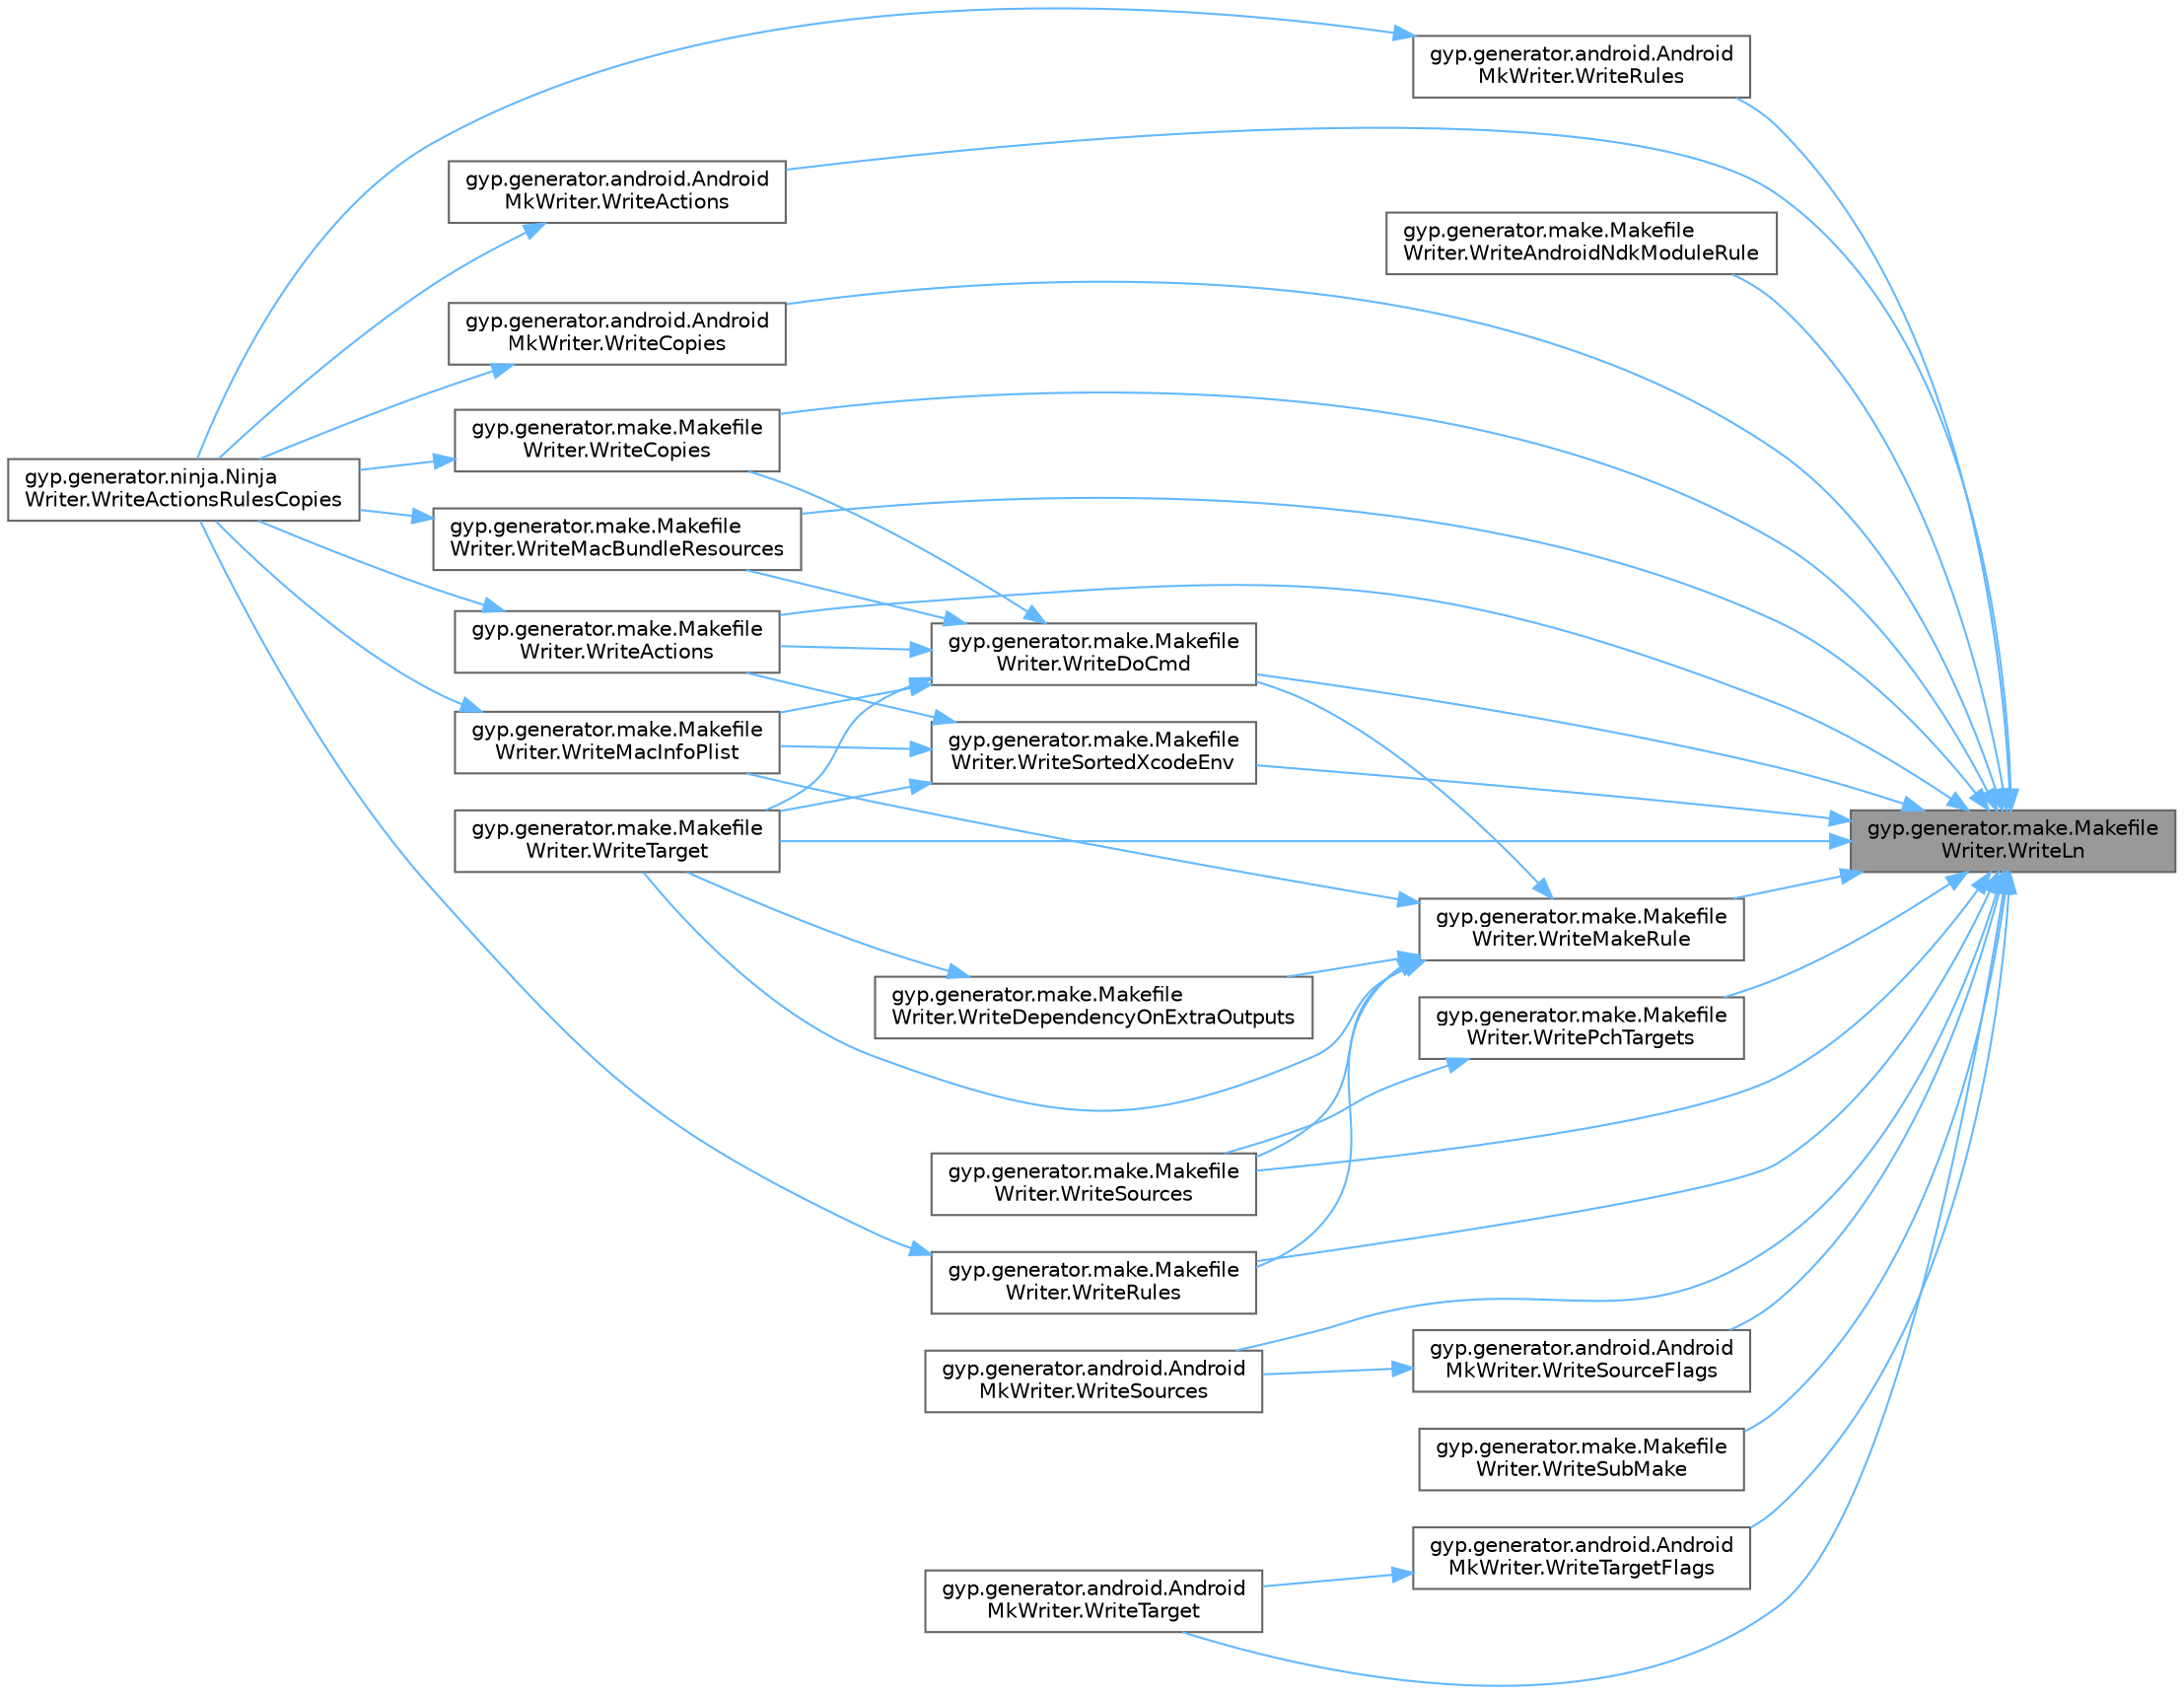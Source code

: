digraph "gyp.generator.make.MakefileWriter.WriteLn"
{
 // LATEX_PDF_SIZE
  bgcolor="transparent";
  edge [fontname=Helvetica,fontsize=10,labelfontname=Helvetica,labelfontsize=10];
  node [fontname=Helvetica,fontsize=10,shape=box,height=0.2,width=0.4];
  rankdir="RL";
  Node1 [id="Node000001",label="gyp.generator.make.Makefile\lWriter.WriteLn",height=0.2,width=0.4,color="gray40", fillcolor="grey60", style="filled", fontcolor="black",tooltip=" "];
  Node1 -> Node2 [id="edge46_Node000001_Node000002",dir="back",color="steelblue1",style="solid",tooltip=" "];
  Node2 [id="Node000002",label="gyp.generator.android.Android\lMkWriter.WriteActions",height=0.2,width=0.4,color="grey40", fillcolor="white", style="filled",URL="$classgyp_1_1generator_1_1android_1_1_android_mk_writer.html#a997c6f57693e9d1254987c885fe4a06a",tooltip=" "];
  Node2 -> Node3 [id="edge47_Node000002_Node000003",dir="back",color="steelblue1",style="solid",tooltip=" "];
  Node3 [id="Node000003",label="gyp.generator.ninja.Ninja\lWriter.WriteActionsRulesCopies",height=0.2,width=0.4,color="grey40", fillcolor="white", style="filled",URL="$classgyp_1_1generator_1_1ninja_1_1_ninja_writer.html#a08fe4faba472a5933b5459cf99bee1dd",tooltip=" "];
  Node1 -> Node4 [id="edge48_Node000001_Node000004",dir="back",color="steelblue1",style="solid",tooltip=" "];
  Node4 [id="Node000004",label="gyp.generator.make.Makefile\lWriter.WriteActions",height=0.2,width=0.4,color="grey40", fillcolor="white", style="filled",URL="$classgyp_1_1generator_1_1make_1_1_makefile_writer.html#a87f45e4da15f7f2d31024a0650b02792",tooltip=" "];
  Node4 -> Node3 [id="edge49_Node000004_Node000003",dir="back",color="steelblue1",style="solid",tooltip=" "];
  Node1 -> Node5 [id="edge50_Node000001_Node000005",dir="back",color="steelblue1",style="solid",tooltip=" "];
  Node5 [id="Node000005",label="gyp.generator.make.Makefile\lWriter.WriteAndroidNdkModuleRule",height=0.2,width=0.4,color="grey40", fillcolor="white", style="filled",URL="$classgyp_1_1generator_1_1make_1_1_makefile_writer.html#a4d2ca59b47d3272f16ff8871f52cf020",tooltip=" "];
  Node1 -> Node6 [id="edge51_Node000001_Node000006",dir="back",color="steelblue1",style="solid",tooltip=" "];
  Node6 [id="Node000006",label="gyp.generator.android.Android\lMkWriter.WriteCopies",height=0.2,width=0.4,color="grey40", fillcolor="white", style="filled",URL="$classgyp_1_1generator_1_1android_1_1_android_mk_writer.html#a620445f975ae8b4f85b42c73fdb18d91",tooltip=" "];
  Node6 -> Node3 [id="edge52_Node000006_Node000003",dir="back",color="steelblue1",style="solid",tooltip=" "];
  Node1 -> Node7 [id="edge53_Node000001_Node000007",dir="back",color="steelblue1",style="solid",tooltip=" "];
  Node7 [id="Node000007",label="gyp.generator.make.Makefile\lWriter.WriteCopies",height=0.2,width=0.4,color="grey40", fillcolor="white", style="filled",URL="$classgyp_1_1generator_1_1make_1_1_makefile_writer.html#af034d9db2c14c0b6cf2d45e724c82b55",tooltip=" "];
  Node7 -> Node3 [id="edge54_Node000007_Node000003",dir="back",color="steelblue1",style="solid",tooltip=" "];
  Node1 -> Node8 [id="edge55_Node000001_Node000008",dir="back",color="steelblue1",style="solid",tooltip=" "];
  Node8 [id="Node000008",label="gyp.generator.make.Makefile\lWriter.WriteDoCmd",height=0.2,width=0.4,color="grey40", fillcolor="white", style="filled",URL="$classgyp_1_1generator_1_1make_1_1_makefile_writer.html#a5ef8042b21d9a775334ba75f18342af4",tooltip=" "];
  Node8 -> Node4 [id="edge56_Node000008_Node000004",dir="back",color="steelblue1",style="solid",tooltip=" "];
  Node8 -> Node7 [id="edge57_Node000008_Node000007",dir="back",color="steelblue1",style="solid",tooltip=" "];
  Node8 -> Node9 [id="edge58_Node000008_Node000009",dir="back",color="steelblue1",style="solid",tooltip=" "];
  Node9 [id="Node000009",label="gyp.generator.make.Makefile\lWriter.WriteMacBundleResources",height=0.2,width=0.4,color="grey40", fillcolor="white", style="filled",URL="$classgyp_1_1generator_1_1make_1_1_makefile_writer.html#a0a42bd4fb4f5e0368deefab9fbd6af0c",tooltip=" "];
  Node9 -> Node3 [id="edge59_Node000009_Node000003",dir="back",color="steelblue1",style="solid",tooltip=" "];
  Node8 -> Node10 [id="edge60_Node000008_Node000010",dir="back",color="steelblue1",style="solid",tooltip=" "];
  Node10 [id="Node000010",label="gyp.generator.make.Makefile\lWriter.WriteMacInfoPlist",height=0.2,width=0.4,color="grey40", fillcolor="white", style="filled",URL="$classgyp_1_1generator_1_1make_1_1_makefile_writer.html#ad8c5e797b53aebe7208aeb7e49f54608",tooltip=" "];
  Node10 -> Node3 [id="edge61_Node000010_Node000003",dir="back",color="steelblue1",style="solid",tooltip=" "];
  Node8 -> Node11 [id="edge62_Node000008_Node000011",dir="back",color="steelblue1",style="solid",tooltip=" "];
  Node11 [id="Node000011",label="gyp.generator.make.Makefile\lWriter.WriteTarget",height=0.2,width=0.4,color="grey40", fillcolor="white", style="filled",URL="$classgyp_1_1generator_1_1make_1_1_makefile_writer.html#a60c0e10d8c914d38a9efe5099255cb3f",tooltip=" "];
  Node1 -> Node9 [id="edge63_Node000001_Node000009",dir="back",color="steelblue1",style="solid",tooltip=" "];
  Node1 -> Node12 [id="edge64_Node000001_Node000012",dir="back",color="steelblue1",style="solid",tooltip=" "];
  Node12 [id="Node000012",label="gyp.generator.make.Makefile\lWriter.WriteMakeRule",height=0.2,width=0.4,color="grey40", fillcolor="white", style="filled",URL="$classgyp_1_1generator_1_1make_1_1_makefile_writer.html#a8ba5ca23b361a619efb7e7061fac11f3",tooltip=" "];
  Node12 -> Node13 [id="edge65_Node000012_Node000013",dir="back",color="steelblue1",style="solid",tooltip=" "];
  Node13 [id="Node000013",label="gyp.generator.make.Makefile\lWriter.WriteDependencyOnExtraOutputs",height=0.2,width=0.4,color="grey40", fillcolor="white", style="filled",URL="$classgyp_1_1generator_1_1make_1_1_makefile_writer.html#a482384ee1adbb4fc671a4a3994ce3da4",tooltip=" "];
  Node13 -> Node11 [id="edge66_Node000013_Node000011",dir="back",color="steelblue1",style="solid",tooltip=" "];
  Node12 -> Node8 [id="edge67_Node000012_Node000008",dir="back",color="steelblue1",style="solid",tooltip=" "];
  Node12 -> Node10 [id="edge68_Node000012_Node000010",dir="back",color="steelblue1",style="solid",tooltip=" "];
  Node12 -> Node14 [id="edge69_Node000012_Node000014",dir="back",color="steelblue1",style="solid",tooltip=" "];
  Node14 [id="Node000014",label="gyp.generator.make.Makefile\lWriter.WriteRules",height=0.2,width=0.4,color="grey40", fillcolor="white", style="filled",URL="$classgyp_1_1generator_1_1make_1_1_makefile_writer.html#ae651401a37dc9cf675f8d333a1550bf4",tooltip=" "];
  Node14 -> Node3 [id="edge70_Node000014_Node000003",dir="back",color="steelblue1",style="solid",tooltip=" "];
  Node12 -> Node15 [id="edge71_Node000012_Node000015",dir="back",color="steelblue1",style="solid",tooltip=" "];
  Node15 [id="Node000015",label="gyp.generator.make.Makefile\lWriter.WriteSources",height=0.2,width=0.4,color="grey40", fillcolor="white", style="filled",URL="$classgyp_1_1generator_1_1make_1_1_makefile_writer.html#af58e3c8cd865f4293c9468f1f2f09343",tooltip=" "];
  Node12 -> Node11 [id="edge72_Node000012_Node000011",dir="back",color="steelblue1",style="solid",tooltip=" "];
  Node1 -> Node16 [id="edge73_Node000001_Node000016",dir="back",color="steelblue1",style="solid",tooltip=" "];
  Node16 [id="Node000016",label="gyp.generator.make.Makefile\lWriter.WritePchTargets",height=0.2,width=0.4,color="grey40", fillcolor="white", style="filled",URL="$classgyp_1_1generator_1_1make_1_1_makefile_writer.html#a6d2416ec7584fbe81c38ccfc6eb5c396",tooltip=" "];
  Node16 -> Node15 [id="edge74_Node000016_Node000015",dir="back",color="steelblue1",style="solid",tooltip=" "];
  Node1 -> Node17 [id="edge75_Node000001_Node000017",dir="back",color="steelblue1",style="solid",tooltip=" "];
  Node17 [id="Node000017",label="gyp.generator.android.Android\lMkWriter.WriteRules",height=0.2,width=0.4,color="grey40", fillcolor="white", style="filled",URL="$classgyp_1_1generator_1_1android_1_1_android_mk_writer.html#a80a387a437f2c8a5deed813e2ddc924d",tooltip=" "];
  Node17 -> Node3 [id="edge76_Node000017_Node000003",dir="back",color="steelblue1",style="solid",tooltip=" "];
  Node1 -> Node14 [id="edge77_Node000001_Node000014",dir="back",color="steelblue1",style="solid",tooltip=" "];
  Node1 -> Node18 [id="edge78_Node000001_Node000018",dir="back",color="steelblue1",style="solid",tooltip=" "];
  Node18 [id="Node000018",label="gyp.generator.make.Makefile\lWriter.WriteSortedXcodeEnv",height=0.2,width=0.4,color="grey40", fillcolor="white", style="filled",URL="$classgyp_1_1generator_1_1make_1_1_makefile_writer.html#a83541d18ae321c728b59649b65d6e7b4",tooltip=" "];
  Node18 -> Node4 [id="edge79_Node000018_Node000004",dir="back",color="steelblue1",style="solid",tooltip=" "];
  Node18 -> Node10 [id="edge80_Node000018_Node000010",dir="back",color="steelblue1",style="solid",tooltip=" "];
  Node18 -> Node11 [id="edge81_Node000018_Node000011",dir="back",color="steelblue1",style="solid",tooltip=" "];
  Node1 -> Node19 [id="edge82_Node000001_Node000019",dir="back",color="steelblue1",style="solid",tooltip=" "];
  Node19 [id="Node000019",label="gyp.generator.android.Android\lMkWriter.WriteSourceFlags",height=0.2,width=0.4,color="grey40", fillcolor="white", style="filled",URL="$classgyp_1_1generator_1_1android_1_1_android_mk_writer.html#a65f831615239ac27ad9bbac6cbb67573",tooltip=" "];
  Node19 -> Node20 [id="edge83_Node000019_Node000020",dir="back",color="steelblue1",style="solid",tooltip=" "];
  Node20 [id="Node000020",label="gyp.generator.android.Android\lMkWriter.WriteSources",height=0.2,width=0.4,color="grey40", fillcolor="white", style="filled",URL="$classgyp_1_1generator_1_1android_1_1_android_mk_writer.html#aa5b0a2d998b448f503c8f46f034d50c5",tooltip=" "];
  Node1 -> Node20 [id="edge84_Node000001_Node000020",dir="back",color="steelblue1",style="solid",tooltip=" "];
  Node1 -> Node15 [id="edge85_Node000001_Node000015",dir="back",color="steelblue1",style="solid",tooltip=" "];
  Node1 -> Node21 [id="edge86_Node000001_Node000021",dir="back",color="steelblue1",style="solid",tooltip=" "];
  Node21 [id="Node000021",label="gyp.generator.make.Makefile\lWriter.WriteSubMake",height=0.2,width=0.4,color="grey40", fillcolor="white", style="filled",URL="$classgyp_1_1generator_1_1make_1_1_makefile_writer.html#ad2cdd7583362982b6563b3b655066da9",tooltip=" "];
  Node1 -> Node22 [id="edge87_Node000001_Node000022",dir="back",color="steelblue1",style="solid",tooltip=" "];
  Node22 [id="Node000022",label="gyp.generator.android.Android\lMkWriter.WriteTarget",height=0.2,width=0.4,color="grey40", fillcolor="white", style="filled",URL="$classgyp_1_1generator_1_1android_1_1_android_mk_writer.html#a0203644abb72a4a0db1c51a3ed6a4892",tooltip=" "];
  Node1 -> Node11 [id="edge88_Node000001_Node000011",dir="back",color="steelblue1",style="solid",tooltip=" "];
  Node1 -> Node23 [id="edge89_Node000001_Node000023",dir="back",color="steelblue1",style="solid",tooltip=" "];
  Node23 [id="Node000023",label="gyp.generator.android.Android\lMkWriter.WriteTargetFlags",height=0.2,width=0.4,color="grey40", fillcolor="white", style="filled",URL="$classgyp_1_1generator_1_1android_1_1_android_mk_writer.html#a0dedfc15c65c3754e0290e40c7559706",tooltip=" "];
  Node23 -> Node22 [id="edge90_Node000023_Node000022",dir="back",color="steelblue1",style="solid",tooltip=" "];
}
